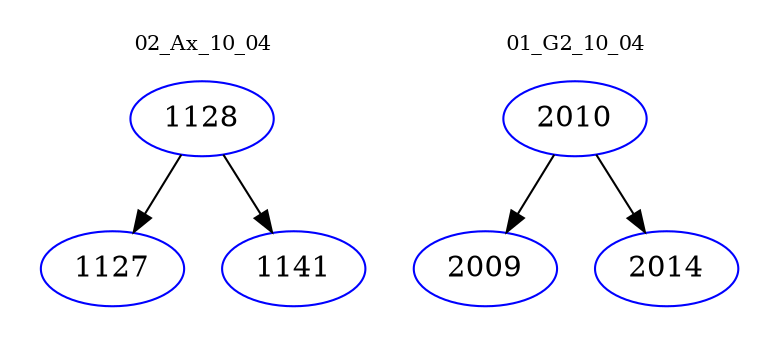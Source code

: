 digraph{
subgraph cluster_0 {
color = white
label = "02_Ax_10_04";
fontsize=10;
T0_1128 [label="1128", color="blue"]
T0_1128 -> T0_1127 [color="black"]
T0_1127 [label="1127", color="blue"]
T0_1128 -> T0_1141 [color="black"]
T0_1141 [label="1141", color="blue"]
}
subgraph cluster_1 {
color = white
label = "01_G2_10_04";
fontsize=10;
T1_2010 [label="2010", color="blue"]
T1_2010 -> T1_2009 [color="black"]
T1_2009 [label="2009", color="blue"]
T1_2010 -> T1_2014 [color="black"]
T1_2014 [label="2014", color="blue"]
}
}

